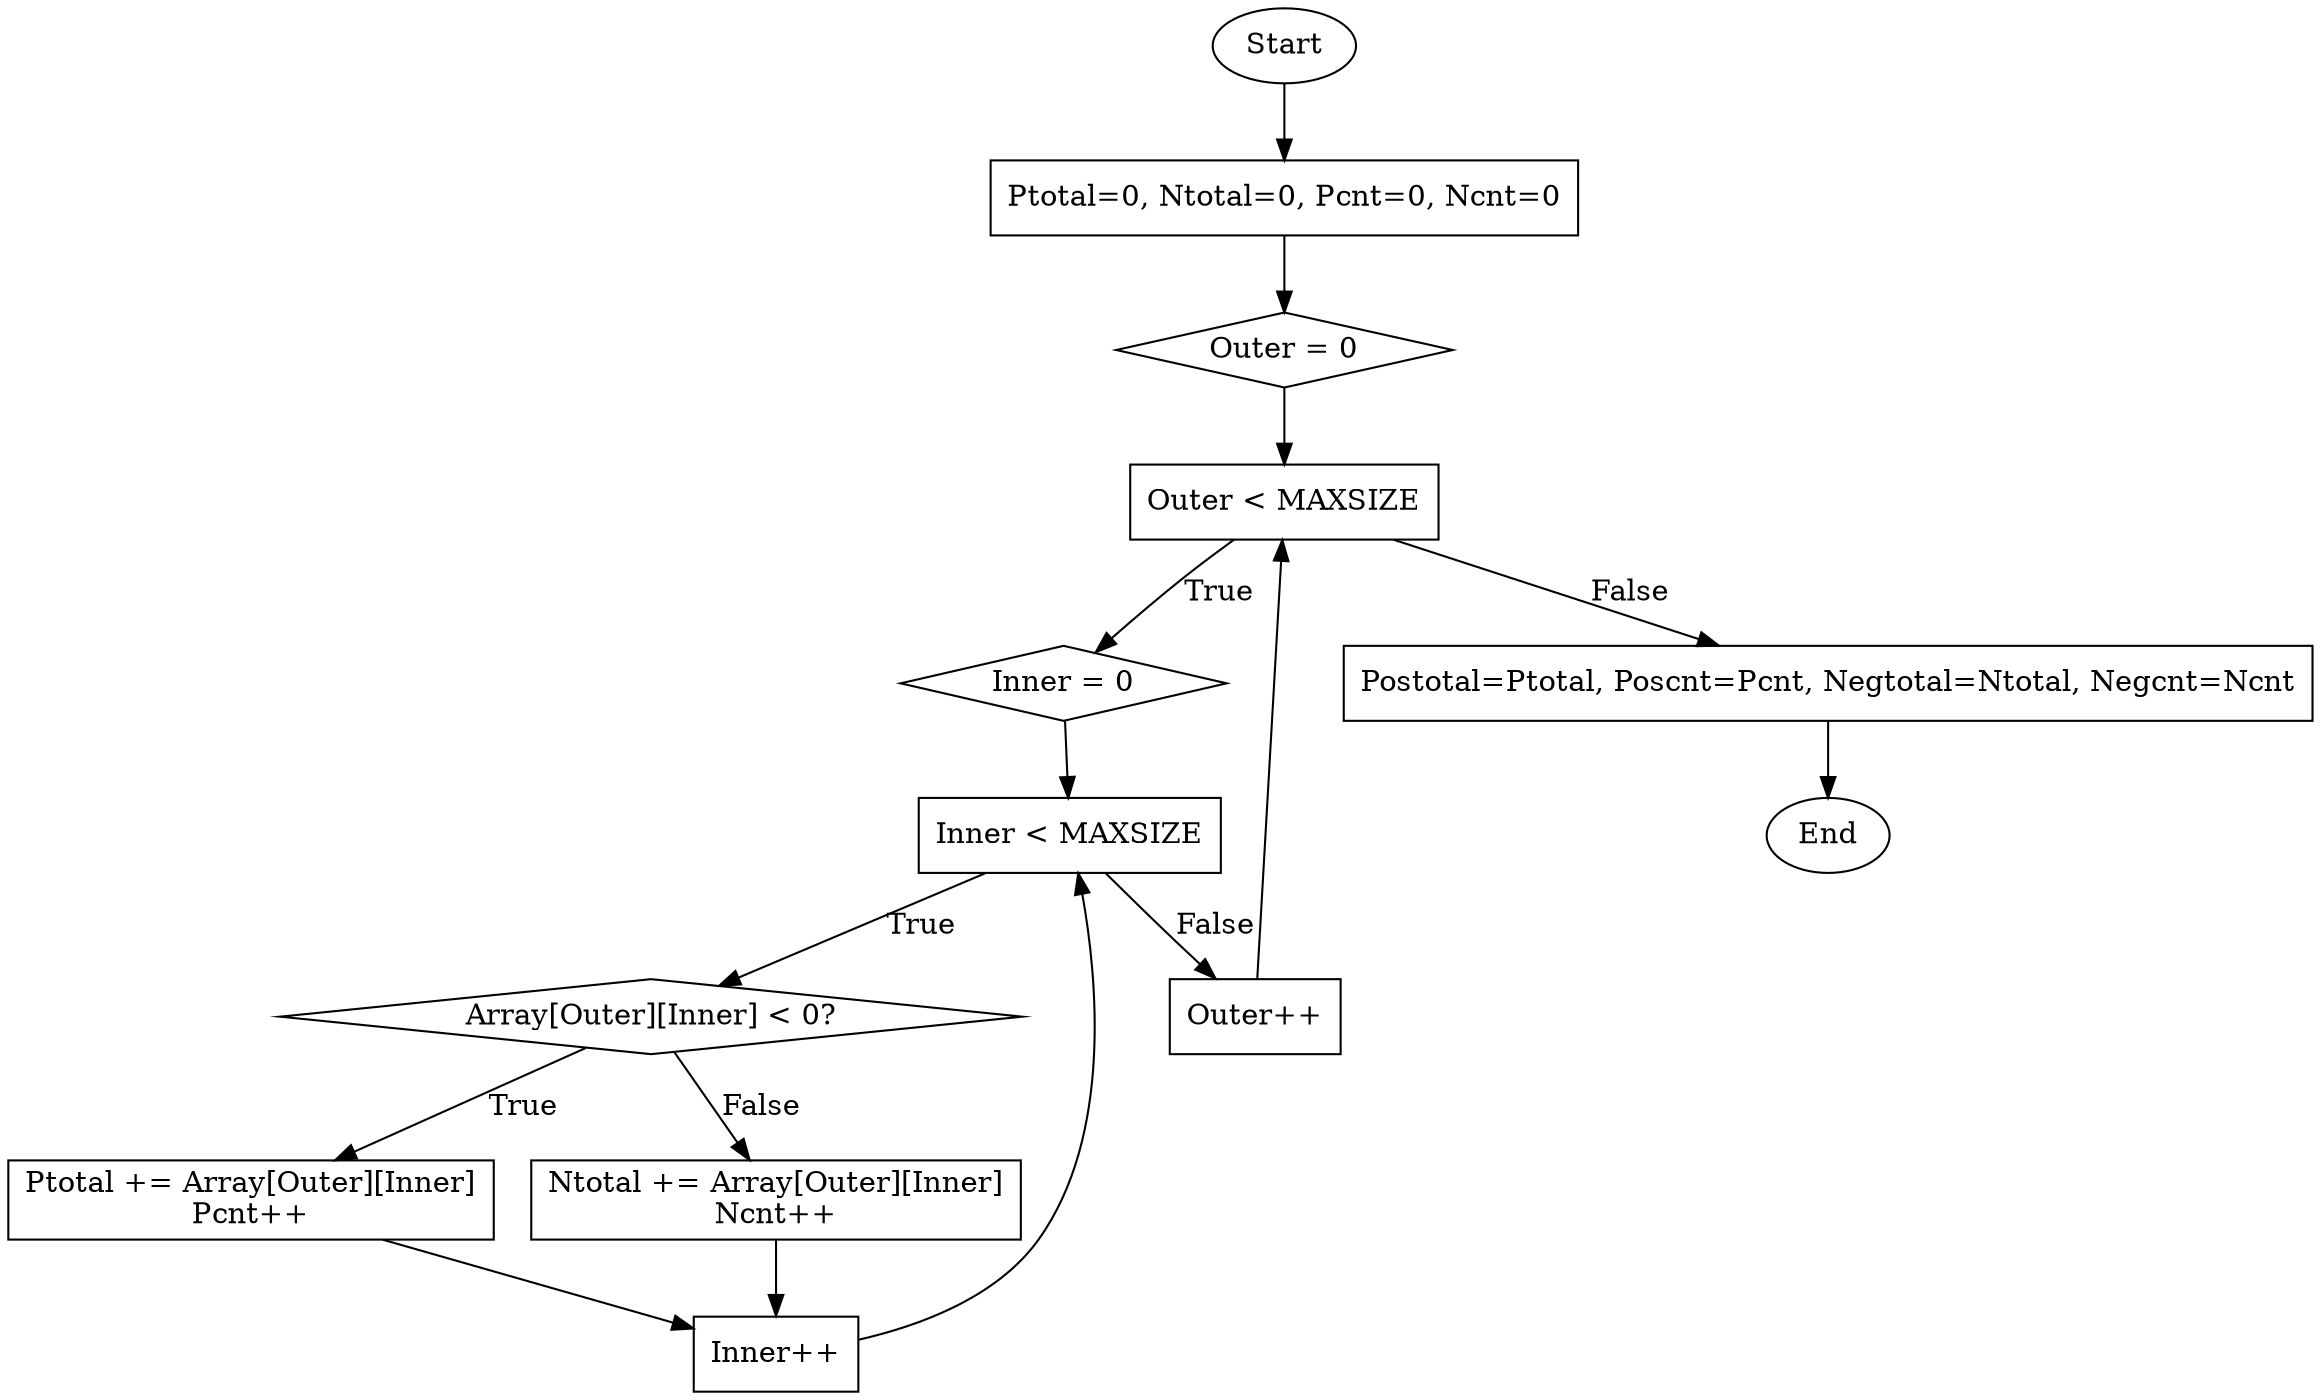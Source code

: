 digraph Sum {
      node [shape=box];
      start [label="Start", shape=ellipse];
      end [label="End", shape=ellipse];
      decl [label="Ptotal=0, Ntotal=0, Pcnt=0, Ncnt=0"];
      outer_loop [label="Outer = 0", shape=diamond];
      outer_cond [label="Outer < MAXSIZE"];
      inner_loop [label="Inner = 0", shape=diamond];
      inner_cond [label="Inner < MAXSIZE"];
      condition [label="Array[Outer][Inner] < 0?", shape=diamond];
      if_block [label="Ptotal += Array[Outer][Inner]\nPcnt++"];
      else_block [label="Ntotal += Array[Outer][Inner]\nNcnt++"];
      inc_inner [label="Inner++"];
      inc_outer [label="Outer++"];
      assign_globals [label="Postotal=Ptotal, Poscnt=Pcnt, Negtotal=Ntotal, Negcnt=Ncnt"];

      start -> decl -> outer_loop;
      outer_loop -> outer_cond;
      outer_cond -> inner_loop [label="True"];
      outer_cond -> assign_globals [label="False"];
      inner_loop -> inner_cond;
      inner_cond -> condition [label="True"];
      inner_cond -> inc_outer [label="False"];
      condition -> if_block [label="True"];
      condition -> else_block [label="False"];
      if_block -> inc_inner;
      else_block -> inc_inner;
      inc_inner -> inner_cond;
      inc_outer -> outer_cond;
      assign_globals -> end;
  }